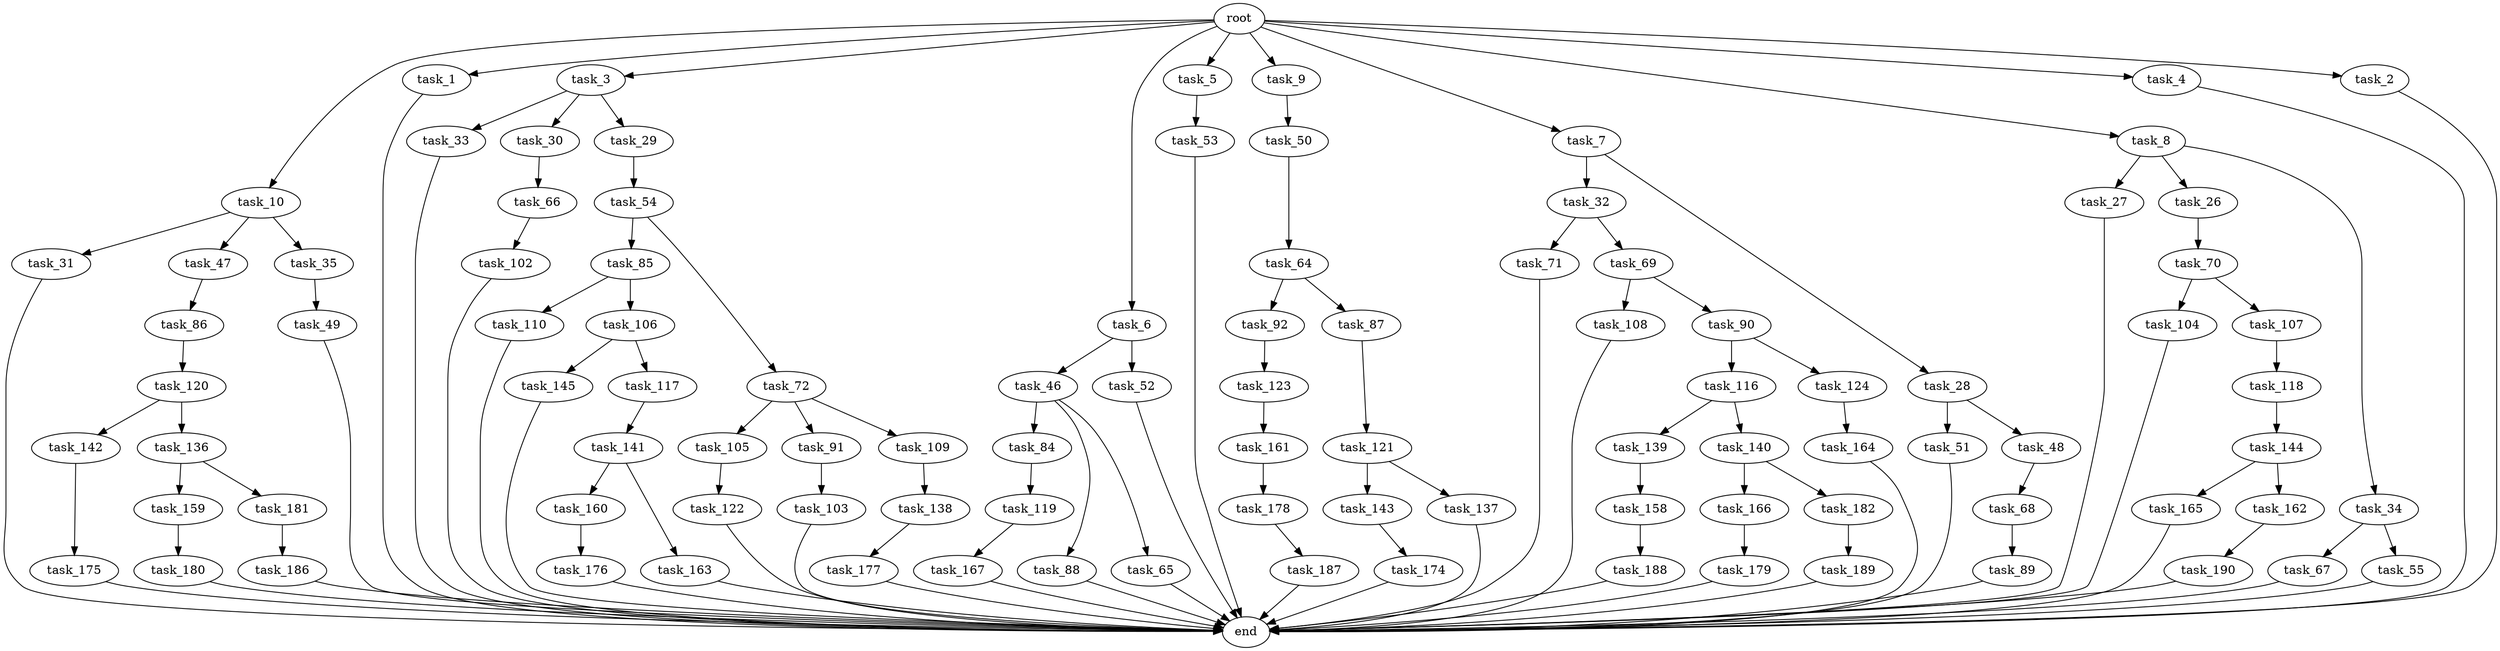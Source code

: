 digraph G {
  task_110 [size="695784701952.000000"];
  task_31 [size="214748364800.000000"];
  task_33 [size="858993459200.000000"];
  task_47 [size="214748364800.000000"];
  task_187 [size="34359738368.000000"];
  task_27 [size="34359738368.000000"];
  task_167 [size="549755813888.000000"];
  task_106 [size="695784701952.000000"];
  task_177 [size="549755813888.000000"];
  task_102 [size="214748364800.000000"];
  task_165 [size="858993459200.000000"];
  task_32 [size="309237645312.000000"];
  task_159 [size="137438953472.000000"];
  task_123 [size="549755813888.000000"];
  task_30 [size="858993459200.000000"];
  task_10 [size="1024.000000"];
  end [size="0.000000"];
  task_71 [size="77309411328.000000"];
  task_104 [size="858993459200.000000"];
  task_138 [size="214748364800.000000"];
  task_143 [size="549755813888.000000"];
  task_70 [size="695784701952.000000"];
  task_53 [size="34359738368.000000"];
  task_122 [size="695784701952.000000"];
  task_1 [size="1024.000000"];
  task_66 [size="695784701952.000000"];
  task_3 [size="1024.000000"];
  task_6 [size="1024.000000"];
  task_161 [size="137438953472.000000"];
  task_119 [size="214748364800.000000"];
  task_85 [size="34359738368.000000"];
  task_160 [size="309237645312.000000"];
  task_26 [size="34359738368.000000"];
  task_116 [size="214748364800.000000"];
  task_5 [size="1024.000000"];
  task_141 [size="695784701952.000000"];
  task_145 [size="549755813888.000000"];
  task_166 [size="77309411328.000000"];
  task_46 [size="695784701952.000000"];
  task_188 [size="214748364800.000000"];
  task_162 [size="858993459200.000000"];
  task_28 [size="309237645312.000000"];
  task_51 [size="695784701952.000000"];
  task_9 [size="1024.000000"];
  task_68 [size="309237645312.000000"];
  task_105 [size="137438953472.000000"];
  task_67 [size="77309411328.000000"];
  task_29 [size="858993459200.000000"];
  task_182 [size="77309411328.000000"];
  task_176 [size="420906795008.000000"];
  task_179 [size="420906795008.000000"];
  task_139 [size="214748364800.000000"];
  task_64 [size="420906795008.000000"];
  task_35 [size="214748364800.000000"];
  task_140 [size="214748364800.000000"];
  task_180 [size="214748364800.000000"];
  task_108 [size="77309411328.000000"];
  task_120 [size="420906795008.000000"];
  task_69 [size="77309411328.000000"];
  task_89 [size="420906795008.000000"];
  task_186 [size="214748364800.000000"];
  task_90 [size="77309411328.000000"];
  task_121 [size="34359738368.000000"];
  task_91 [size="137438953472.000000"];
  task_175 [size="695784701952.000000"];
  task_117 [size="549755813888.000000"];
  task_137 [size="549755813888.000000"];
  task_189 [size="420906795008.000000"];
  task_158 [size="549755813888.000000"];
  task_72 [size="34359738368.000000"];
  task_107 [size="858993459200.000000"];
  task_84 [size="214748364800.000000"];
  task_88 [size="214748364800.000000"];
  task_34 [size="34359738368.000000"];
  task_48 [size="695784701952.000000"];
  task_7 [size="1024.000000"];
  task_124 [size="214748364800.000000"];
  task_50 [size="309237645312.000000"];
  task_103 [size="214748364800.000000"];
  task_118 [size="34359738368.000000"];
  task_142 [size="137438953472.000000"];
  task_164 [size="695784701952.000000"];
  root [size="0.000000"];
  task_49 [size="549755813888.000000"];
  task_136 [size="137438953472.000000"];
  task_92 [size="420906795008.000000"];
  task_8 [size="1024.000000"];
  task_55 [size="77309411328.000000"];
  task_163 [size="309237645312.000000"];
  task_181 [size="137438953472.000000"];
  task_87 [size="420906795008.000000"];
  task_52 [size="695784701952.000000"];
  task_144 [size="137438953472.000000"];
  task_4 [size="1024.000000"];
  task_174 [size="137438953472.000000"];
  task_190 [size="137438953472.000000"];
  task_109 [size="137438953472.000000"];
  task_86 [size="214748364800.000000"];
  task_2 [size="1024.000000"];
  task_178 [size="549755813888.000000"];
  task_54 [size="309237645312.000000"];
  task_65 [size="214748364800.000000"];

  task_110 -> end [size="1.000000"];
  task_31 -> end [size="1.000000"];
  task_33 -> end [size="1.000000"];
  task_47 -> task_86 [size="209715200.000000"];
  task_187 -> end [size="1.000000"];
  task_27 -> end [size="1.000000"];
  task_167 -> end [size="1.000000"];
  task_106 -> task_117 [size="536870912.000000"];
  task_106 -> task_145 [size="536870912.000000"];
  task_177 -> end [size="1.000000"];
  task_102 -> end [size="1.000000"];
  task_165 -> end [size="1.000000"];
  task_32 -> task_71 [size="75497472.000000"];
  task_32 -> task_69 [size="75497472.000000"];
  task_159 -> task_180 [size="209715200.000000"];
  task_123 -> task_161 [size="134217728.000000"];
  task_30 -> task_66 [size="679477248.000000"];
  task_10 -> task_31 [size="209715200.000000"];
  task_10 -> task_35 [size="209715200.000000"];
  task_10 -> task_47 [size="209715200.000000"];
  task_71 -> end [size="1.000000"];
  task_104 -> end [size="1.000000"];
  task_138 -> task_177 [size="536870912.000000"];
  task_143 -> task_174 [size="134217728.000000"];
  task_70 -> task_107 [size="838860800.000000"];
  task_70 -> task_104 [size="838860800.000000"];
  task_53 -> end [size="1.000000"];
  task_122 -> end [size="1.000000"];
  task_1 -> end [size="1.000000"];
  task_66 -> task_102 [size="209715200.000000"];
  task_3 -> task_30 [size="838860800.000000"];
  task_3 -> task_33 [size="838860800.000000"];
  task_3 -> task_29 [size="838860800.000000"];
  task_6 -> task_46 [size="679477248.000000"];
  task_6 -> task_52 [size="679477248.000000"];
  task_161 -> task_178 [size="536870912.000000"];
  task_119 -> task_167 [size="536870912.000000"];
  task_85 -> task_110 [size="679477248.000000"];
  task_85 -> task_106 [size="679477248.000000"];
  task_160 -> task_176 [size="411041792.000000"];
  task_26 -> task_70 [size="679477248.000000"];
  task_116 -> task_139 [size="209715200.000000"];
  task_116 -> task_140 [size="209715200.000000"];
  task_5 -> task_53 [size="33554432.000000"];
  task_141 -> task_163 [size="301989888.000000"];
  task_141 -> task_160 [size="301989888.000000"];
  task_145 -> end [size="1.000000"];
  task_166 -> task_179 [size="411041792.000000"];
  task_46 -> task_88 [size="209715200.000000"];
  task_46 -> task_84 [size="209715200.000000"];
  task_46 -> task_65 [size="209715200.000000"];
  task_188 -> end [size="1.000000"];
  task_162 -> task_190 [size="134217728.000000"];
  task_28 -> task_48 [size="679477248.000000"];
  task_28 -> task_51 [size="679477248.000000"];
  task_51 -> end [size="1.000000"];
  task_9 -> task_50 [size="301989888.000000"];
  task_68 -> task_89 [size="411041792.000000"];
  task_105 -> task_122 [size="679477248.000000"];
  task_67 -> end [size="1.000000"];
  task_29 -> task_54 [size="301989888.000000"];
  task_182 -> task_189 [size="411041792.000000"];
  task_176 -> end [size="1.000000"];
  task_179 -> end [size="1.000000"];
  task_139 -> task_158 [size="536870912.000000"];
  task_64 -> task_87 [size="411041792.000000"];
  task_64 -> task_92 [size="411041792.000000"];
  task_35 -> task_49 [size="536870912.000000"];
  task_140 -> task_182 [size="75497472.000000"];
  task_140 -> task_166 [size="75497472.000000"];
  task_180 -> end [size="1.000000"];
  task_108 -> end [size="1.000000"];
  task_120 -> task_136 [size="134217728.000000"];
  task_120 -> task_142 [size="134217728.000000"];
  task_69 -> task_90 [size="75497472.000000"];
  task_69 -> task_108 [size="75497472.000000"];
  task_89 -> end [size="1.000000"];
  task_186 -> end [size="1.000000"];
  task_90 -> task_116 [size="209715200.000000"];
  task_90 -> task_124 [size="209715200.000000"];
  task_121 -> task_137 [size="536870912.000000"];
  task_121 -> task_143 [size="536870912.000000"];
  task_91 -> task_103 [size="209715200.000000"];
  task_175 -> end [size="1.000000"];
  task_117 -> task_141 [size="679477248.000000"];
  task_137 -> end [size="1.000000"];
  task_189 -> end [size="1.000000"];
  task_158 -> task_188 [size="209715200.000000"];
  task_72 -> task_109 [size="134217728.000000"];
  task_72 -> task_91 [size="134217728.000000"];
  task_72 -> task_105 [size="134217728.000000"];
  task_107 -> task_118 [size="33554432.000000"];
  task_84 -> task_119 [size="209715200.000000"];
  task_88 -> end [size="1.000000"];
  task_34 -> task_67 [size="75497472.000000"];
  task_34 -> task_55 [size="75497472.000000"];
  task_48 -> task_68 [size="301989888.000000"];
  task_7 -> task_28 [size="301989888.000000"];
  task_7 -> task_32 [size="301989888.000000"];
  task_124 -> task_164 [size="679477248.000000"];
  task_50 -> task_64 [size="411041792.000000"];
  task_103 -> end [size="1.000000"];
  task_118 -> task_144 [size="134217728.000000"];
  task_142 -> task_175 [size="679477248.000000"];
  task_164 -> end [size="1.000000"];
  root -> task_9 [size="1.000000"];
  root -> task_5 [size="1.000000"];
  root -> task_7 [size="1.000000"];
  root -> task_10 [size="1.000000"];
  root -> task_2 [size="1.000000"];
  root -> task_1 [size="1.000000"];
  root -> task_8 [size="1.000000"];
  root -> task_4 [size="1.000000"];
  root -> task_3 [size="1.000000"];
  root -> task_6 [size="1.000000"];
  task_49 -> end [size="1.000000"];
  task_136 -> task_181 [size="134217728.000000"];
  task_136 -> task_159 [size="134217728.000000"];
  task_92 -> task_123 [size="536870912.000000"];
  task_8 -> task_26 [size="33554432.000000"];
  task_8 -> task_27 [size="33554432.000000"];
  task_8 -> task_34 [size="33554432.000000"];
  task_55 -> end [size="1.000000"];
  task_163 -> end [size="1.000000"];
  task_181 -> task_186 [size="209715200.000000"];
  task_87 -> task_121 [size="33554432.000000"];
  task_52 -> end [size="1.000000"];
  task_144 -> task_165 [size="838860800.000000"];
  task_144 -> task_162 [size="838860800.000000"];
  task_4 -> end [size="1.000000"];
  task_174 -> end [size="1.000000"];
  task_190 -> end [size="1.000000"];
  task_109 -> task_138 [size="209715200.000000"];
  task_86 -> task_120 [size="411041792.000000"];
  task_2 -> end [size="1.000000"];
  task_178 -> task_187 [size="33554432.000000"];
  task_54 -> task_85 [size="33554432.000000"];
  task_54 -> task_72 [size="33554432.000000"];
  task_65 -> end [size="1.000000"];
}
